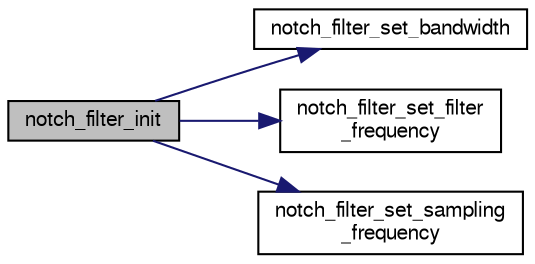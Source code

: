 digraph "notch_filter_init"
{
  edge [fontname="FreeSans",fontsize="10",labelfontname="FreeSans",labelfontsize="10"];
  node [fontname="FreeSans",fontsize="10",shape=record];
  rankdir="LR";
  Node1 [label="notch_filter_init",height=0.2,width=0.4,color="black", fillcolor="grey75", style="filled", fontcolor="black"];
  Node1 -> Node2 [color="midnightblue",fontsize="10",style="solid",fontname="FreeSans"];
  Node2 [label="notch_filter_set_bandwidth",height=0.2,width=0.4,color="black", fillcolor="white", style="filled",URL="$notch__filter_8h.html#af0a68017635e730c83735978e2bf859a",tooltip="Set bandwidth of the notch filter. "];
  Node1 -> Node3 [color="midnightblue",fontsize="10",style="solid",fontname="FreeSans"];
  Node3 [label="notch_filter_set_filter\l_frequency",height=0.2,width=0.4,color="black", fillcolor="white", style="filled",URL="$notch__filter_8h.html#ab052430d9c7810e7aa7f4172abeedd66",tooltip="Set notch filter frequency in Hz. "];
  Node1 -> Node4 [color="midnightblue",fontsize="10",style="solid",fontname="FreeSans"];
  Node4 [label="notch_filter_set_sampling\l_frequency",height=0.2,width=0.4,color="black", fillcolor="white", style="filled",URL="$notch__filter_8h.html#a9f102b18d534f8383077cd7dc257766a",tooltip="Set sampling frequency of the notch filter. "];
}
